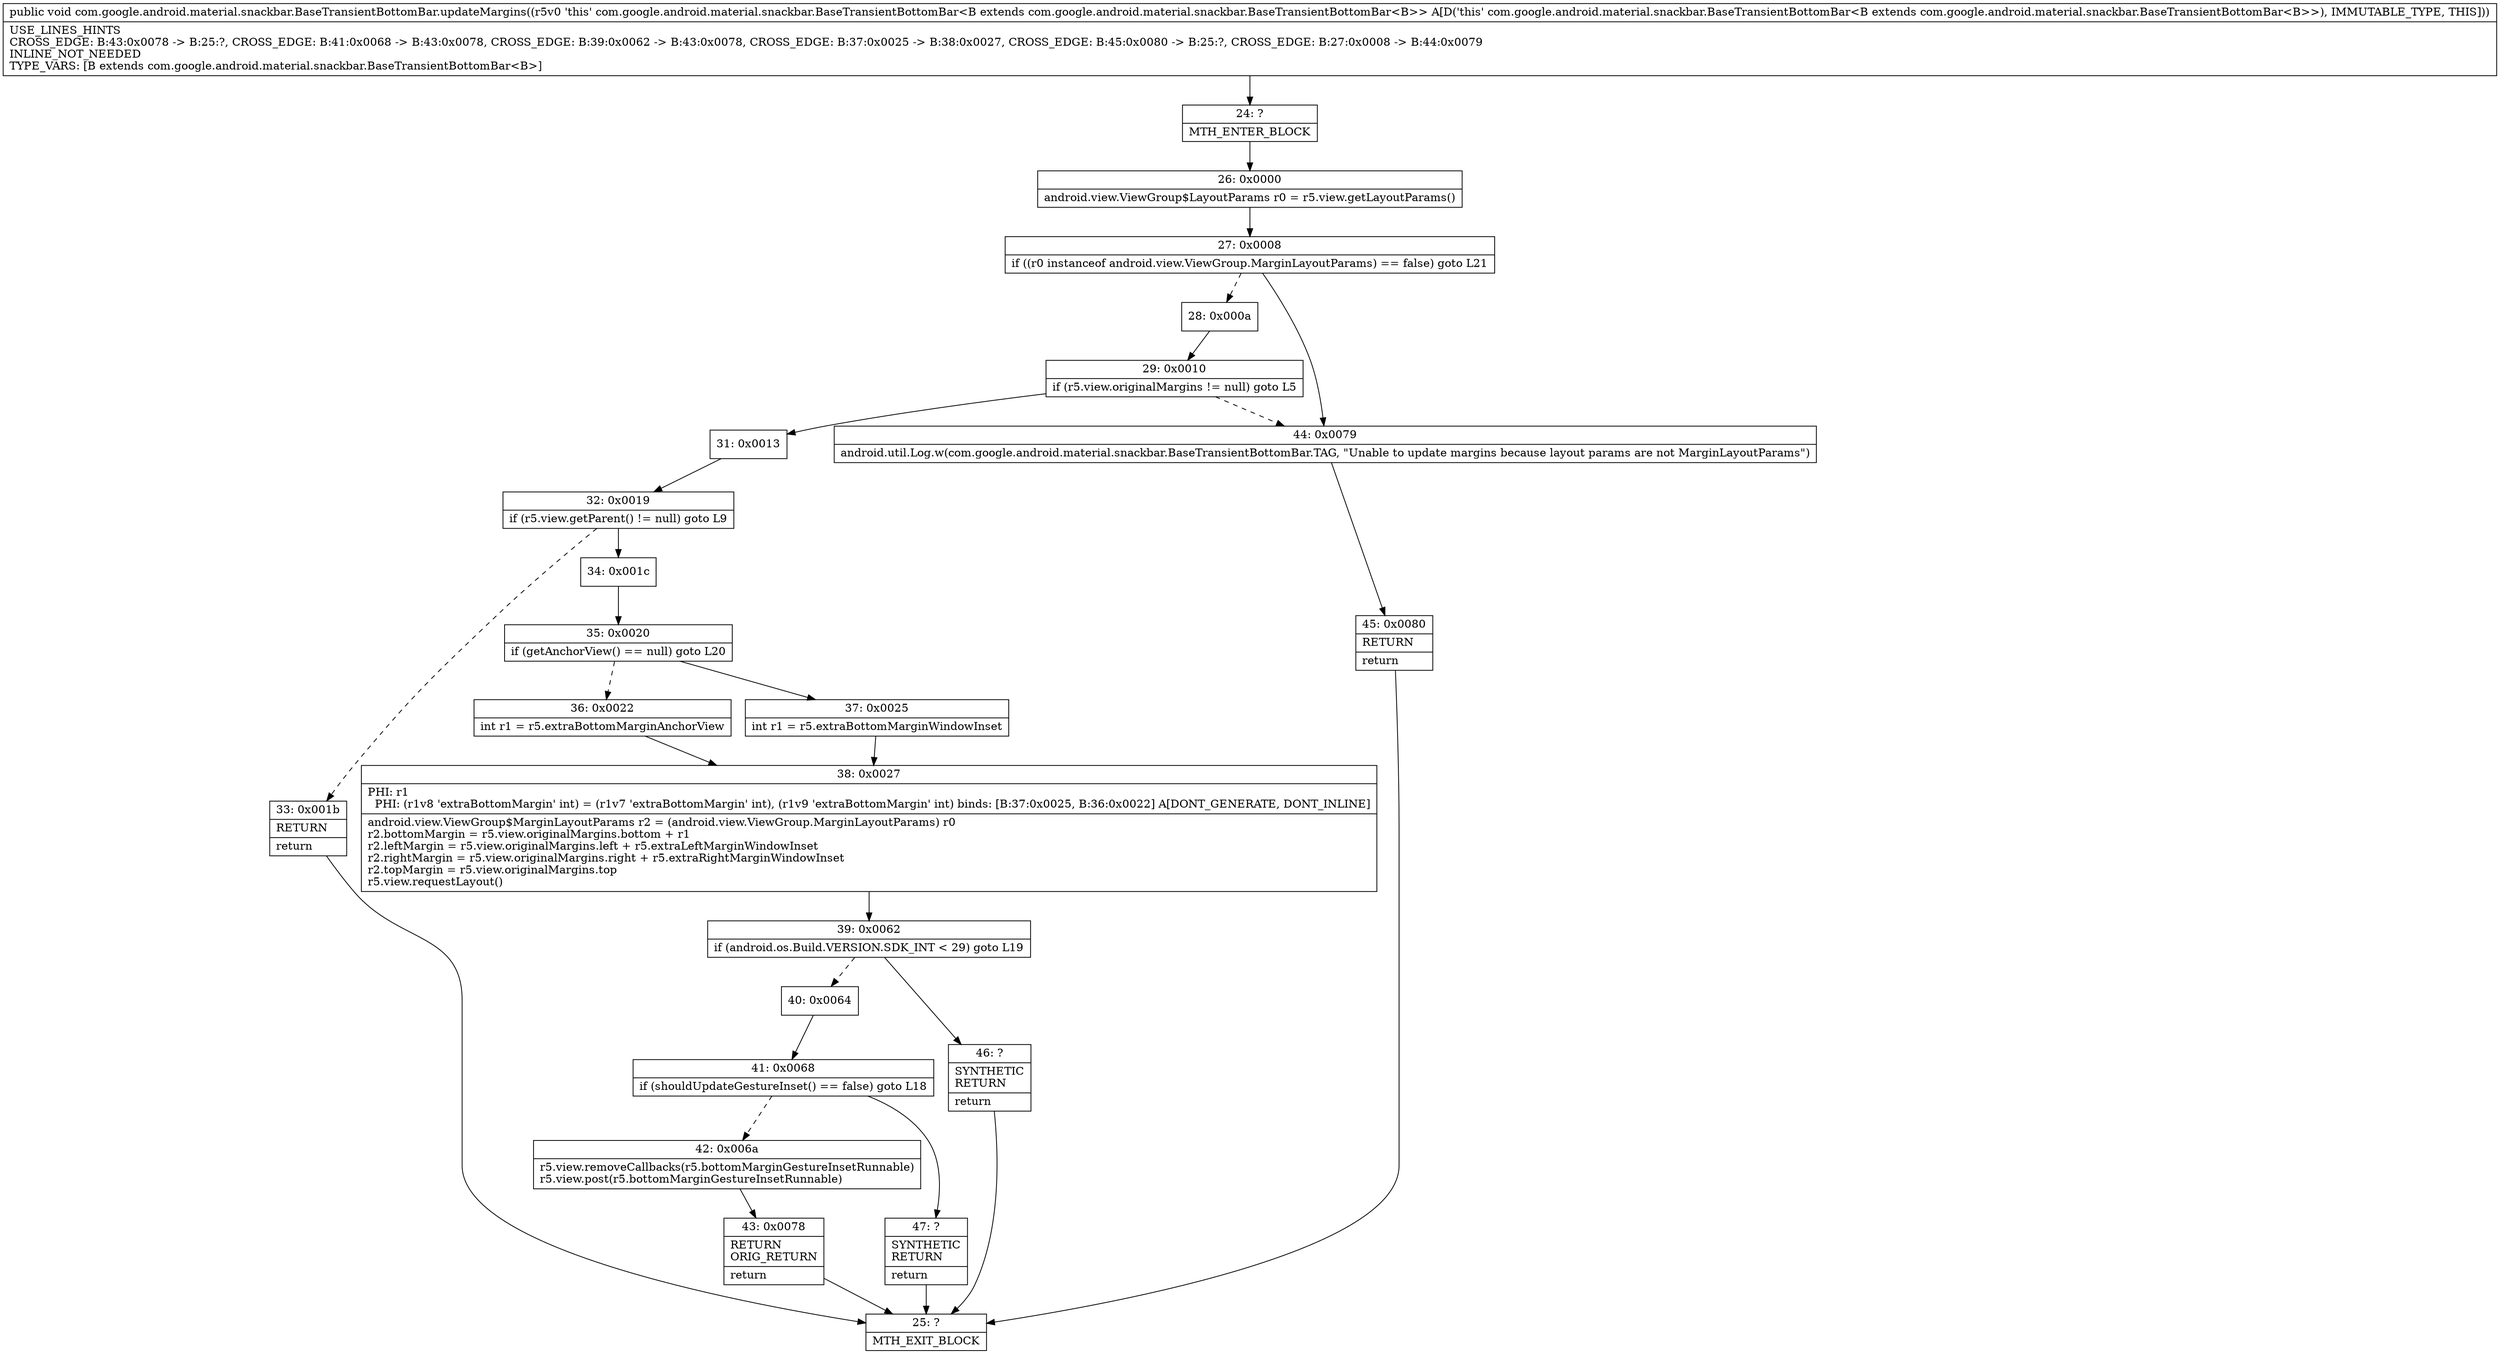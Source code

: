 digraph "CFG forcom.google.android.material.snackbar.BaseTransientBottomBar.updateMargins()V" {
Node_24 [shape=record,label="{24\:\ ?|MTH_ENTER_BLOCK\l}"];
Node_26 [shape=record,label="{26\:\ 0x0000|android.view.ViewGroup$LayoutParams r0 = r5.view.getLayoutParams()\l}"];
Node_27 [shape=record,label="{27\:\ 0x0008|if ((r0 instanceof android.view.ViewGroup.MarginLayoutParams) == false) goto L21\l}"];
Node_28 [shape=record,label="{28\:\ 0x000a}"];
Node_29 [shape=record,label="{29\:\ 0x0010|if (r5.view.originalMargins != null) goto L5\l}"];
Node_31 [shape=record,label="{31\:\ 0x0013}"];
Node_32 [shape=record,label="{32\:\ 0x0019|if (r5.view.getParent() != null) goto L9\l}"];
Node_33 [shape=record,label="{33\:\ 0x001b|RETURN\l|return\l}"];
Node_25 [shape=record,label="{25\:\ ?|MTH_EXIT_BLOCK\l}"];
Node_34 [shape=record,label="{34\:\ 0x001c}"];
Node_35 [shape=record,label="{35\:\ 0x0020|if (getAnchorView() == null) goto L20\l}"];
Node_36 [shape=record,label="{36\:\ 0x0022|int r1 = r5.extraBottomMarginAnchorView\l}"];
Node_38 [shape=record,label="{38\:\ 0x0027|PHI: r1 \l  PHI: (r1v8 'extraBottomMargin' int) = (r1v7 'extraBottomMargin' int), (r1v9 'extraBottomMargin' int) binds: [B:37:0x0025, B:36:0x0022] A[DONT_GENERATE, DONT_INLINE]\l|android.view.ViewGroup$MarginLayoutParams r2 = (android.view.ViewGroup.MarginLayoutParams) r0\lr2.bottomMargin = r5.view.originalMargins.bottom + r1\lr2.leftMargin = r5.view.originalMargins.left + r5.extraLeftMarginWindowInset\lr2.rightMargin = r5.view.originalMargins.right + r5.extraRightMarginWindowInset\lr2.topMargin = r5.view.originalMargins.top\lr5.view.requestLayout()\l}"];
Node_39 [shape=record,label="{39\:\ 0x0062|if (android.os.Build.VERSION.SDK_INT \< 29) goto L19\l}"];
Node_40 [shape=record,label="{40\:\ 0x0064}"];
Node_41 [shape=record,label="{41\:\ 0x0068|if (shouldUpdateGestureInset() == false) goto L18\l}"];
Node_42 [shape=record,label="{42\:\ 0x006a|r5.view.removeCallbacks(r5.bottomMarginGestureInsetRunnable)\lr5.view.post(r5.bottomMarginGestureInsetRunnable)\l}"];
Node_43 [shape=record,label="{43\:\ 0x0078|RETURN\lORIG_RETURN\l|return\l}"];
Node_47 [shape=record,label="{47\:\ ?|SYNTHETIC\lRETURN\l|return\l}"];
Node_46 [shape=record,label="{46\:\ ?|SYNTHETIC\lRETURN\l|return\l}"];
Node_37 [shape=record,label="{37\:\ 0x0025|int r1 = r5.extraBottomMarginWindowInset\l}"];
Node_44 [shape=record,label="{44\:\ 0x0079|android.util.Log.w(com.google.android.material.snackbar.BaseTransientBottomBar.TAG, \"Unable to update margins because layout params are not MarginLayoutParams\")\l}"];
Node_45 [shape=record,label="{45\:\ 0x0080|RETURN\l|return\l}"];
MethodNode[shape=record,label="{public void com.google.android.material.snackbar.BaseTransientBottomBar.updateMargins((r5v0 'this' com.google.android.material.snackbar.BaseTransientBottomBar\<B extends com.google.android.material.snackbar.BaseTransientBottomBar\<B\>\> A[D('this' com.google.android.material.snackbar.BaseTransientBottomBar\<B extends com.google.android.material.snackbar.BaseTransientBottomBar\<B\>\>), IMMUTABLE_TYPE, THIS]))  | USE_LINES_HINTS\lCROSS_EDGE: B:43:0x0078 \-\> B:25:?, CROSS_EDGE: B:41:0x0068 \-\> B:43:0x0078, CROSS_EDGE: B:39:0x0062 \-\> B:43:0x0078, CROSS_EDGE: B:37:0x0025 \-\> B:38:0x0027, CROSS_EDGE: B:45:0x0080 \-\> B:25:?, CROSS_EDGE: B:27:0x0008 \-\> B:44:0x0079\lINLINE_NOT_NEEDED\lTYPE_VARS: [B extends com.google.android.material.snackbar.BaseTransientBottomBar\<B\>]\l}"];
MethodNode -> Node_24;Node_24 -> Node_26;
Node_26 -> Node_27;
Node_27 -> Node_28[style=dashed];
Node_27 -> Node_44;
Node_28 -> Node_29;
Node_29 -> Node_31;
Node_29 -> Node_44[style=dashed];
Node_31 -> Node_32;
Node_32 -> Node_33[style=dashed];
Node_32 -> Node_34;
Node_33 -> Node_25;
Node_34 -> Node_35;
Node_35 -> Node_36[style=dashed];
Node_35 -> Node_37;
Node_36 -> Node_38;
Node_38 -> Node_39;
Node_39 -> Node_40[style=dashed];
Node_39 -> Node_46;
Node_40 -> Node_41;
Node_41 -> Node_42[style=dashed];
Node_41 -> Node_47;
Node_42 -> Node_43;
Node_43 -> Node_25;
Node_47 -> Node_25;
Node_46 -> Node_25;
Node_37 -> Node_38;
Node_44 -> Node_45;
Node_45 -> Node_25;
}

